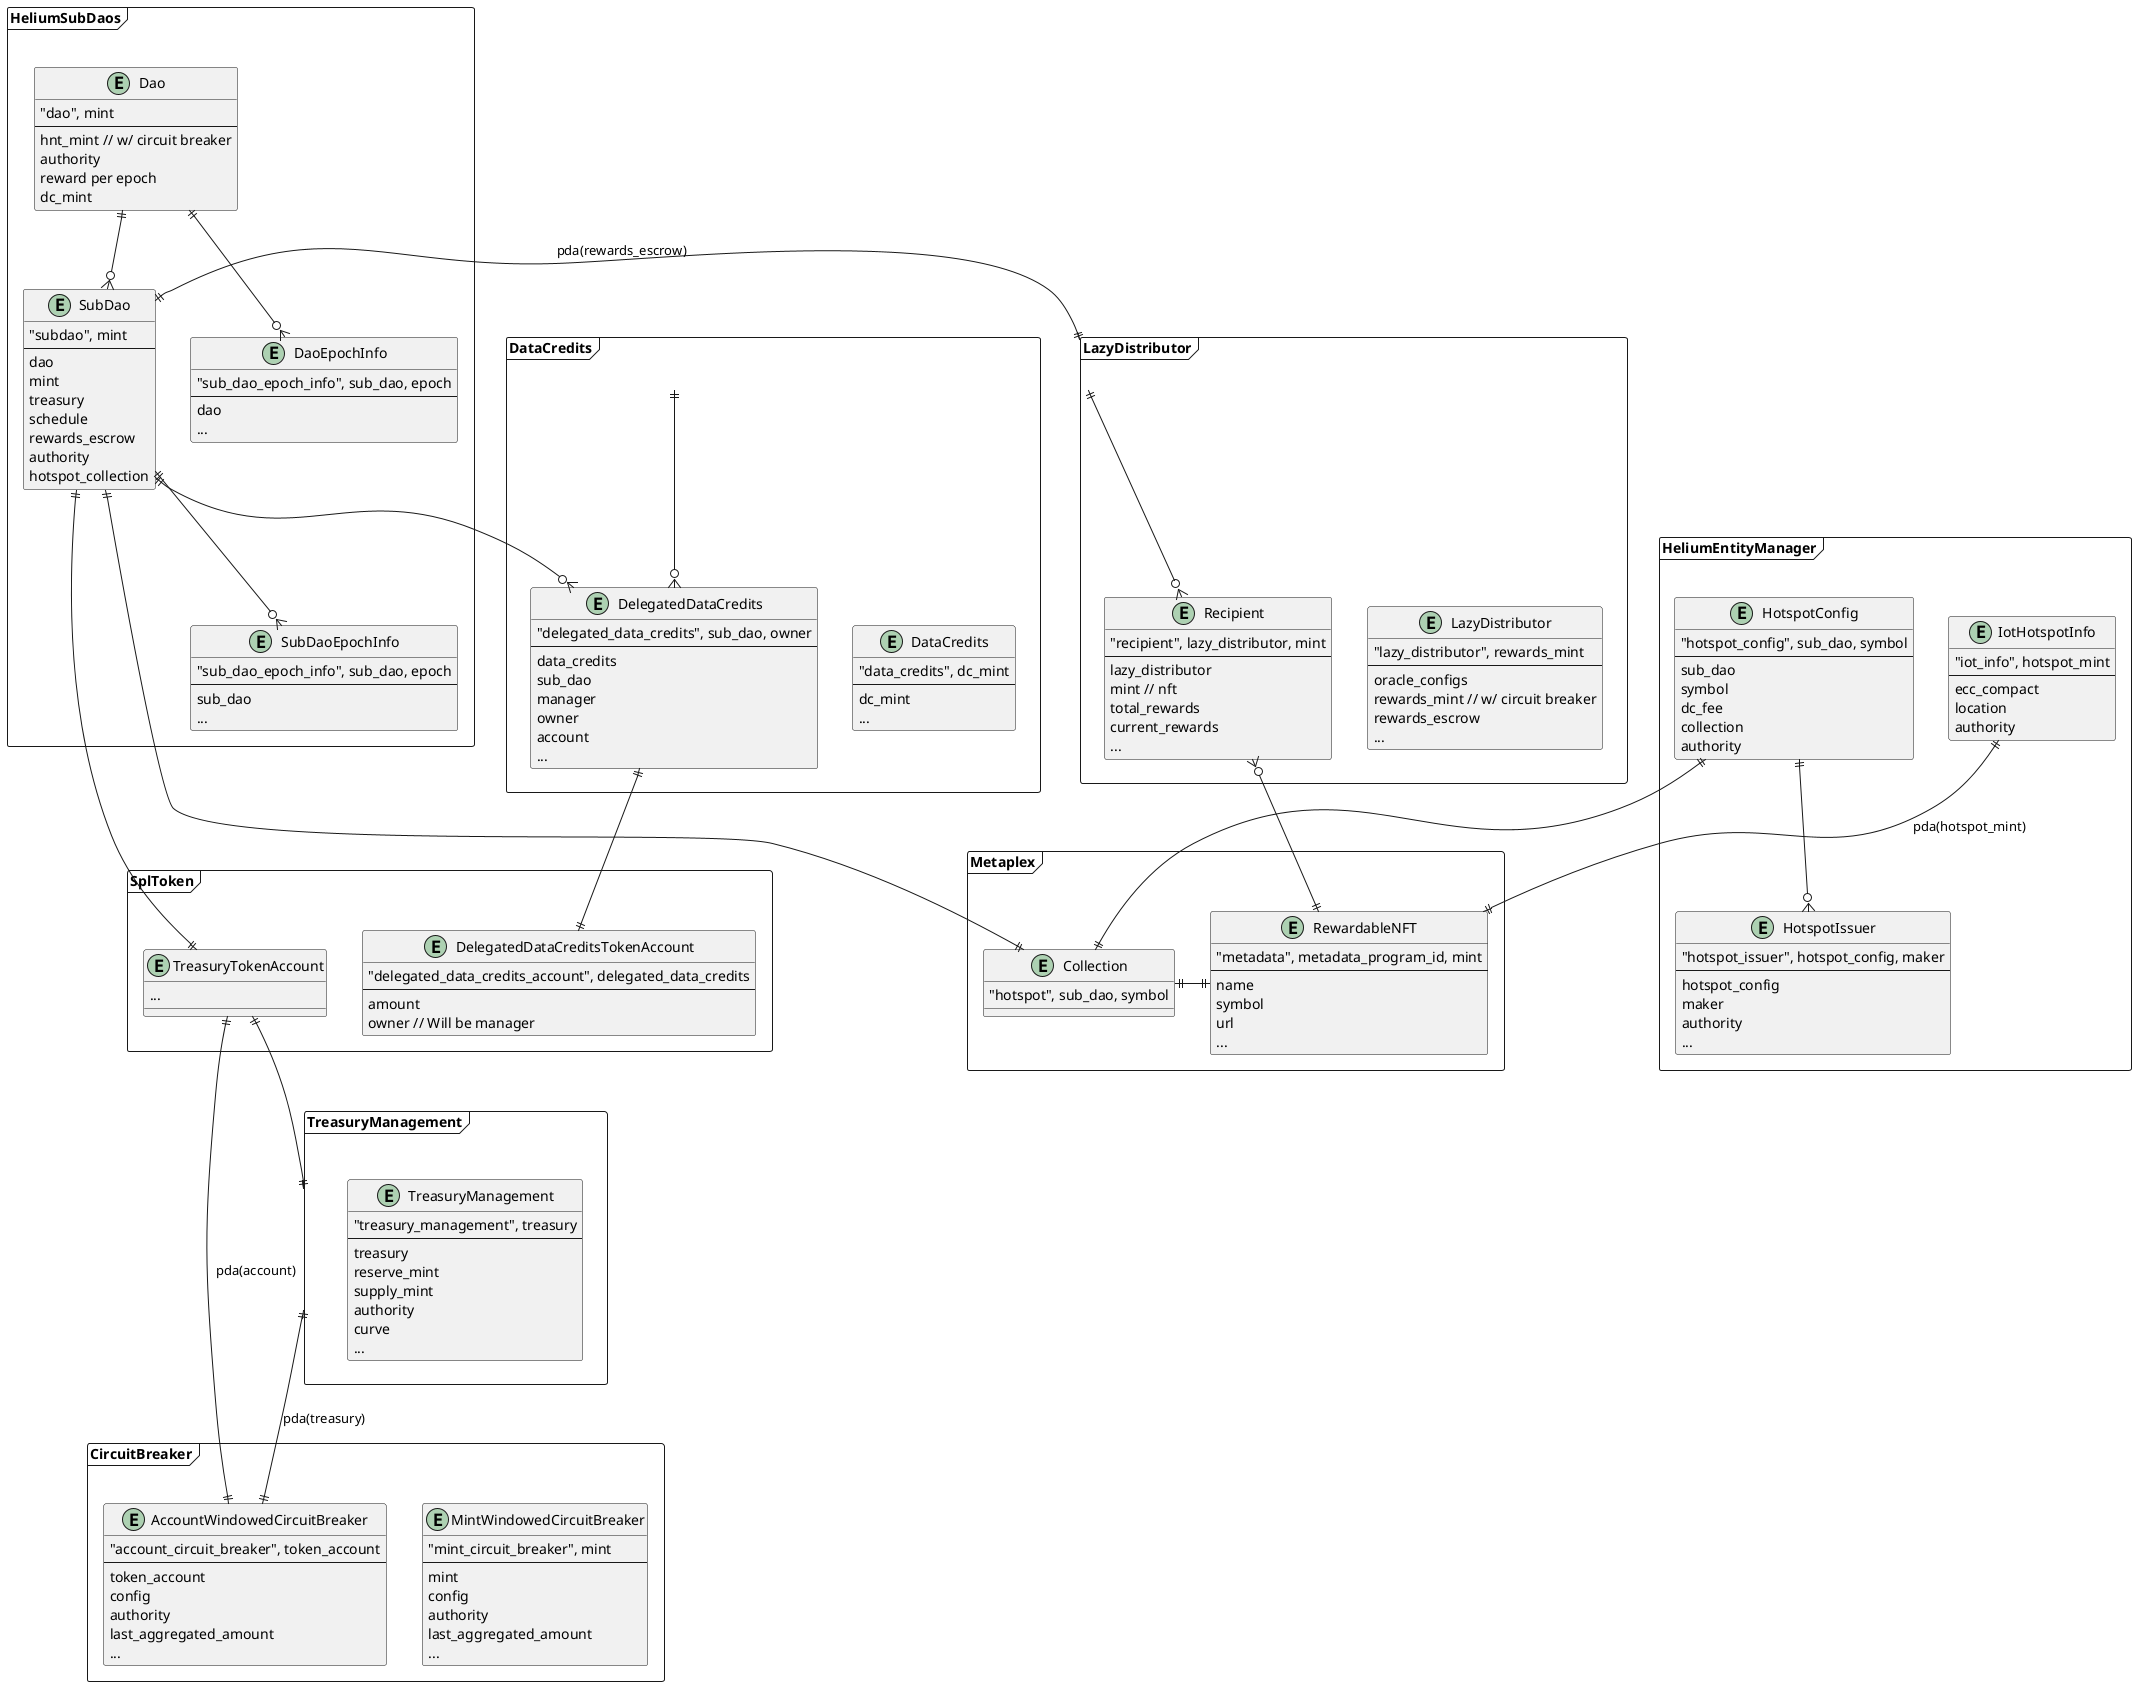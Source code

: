 @startuml

frame HeliumSubDaos {
  entity Dao {
    "dao", mint
    --
    hnt_mint // w/ circuit breaker
    authority
    reward per epoch
    dc_mint
  }

  entity SubDao {
    "subdao", mint
    --
    dao
    mint
    treasury
    schedule
    rewards_escrow
    authority
    hotspot_collection
  }

  entity DaoEpochInfo {
    "sub_dao_epoch_info", sub_dao, epoch
    --
    dao
    ...
  }

  entity SubDaoEpochInfo {
    "sub_dao_epoch_info", sub_dao, epoch
    --
    sub_dao
    ...
  }
}

frame DataCredits {
  entity DataCredits {
    "data_credits", dc_mint
    --
    dc_mint
    ...
  }

  entity DelegatedDataCredits {
    "delegated_data_credits", sub_dao, owner
    --
    data_credits
    sub_dao
    manager
    owner
    account
    ...
  }
}

frame SplToken {
  entity DelegatedDataCreditsTokenAccount {
    "delegated_data_credits_account", delegated_data_credits
    --
    amount
    owner // Will be manager
  }

  entity TreasuryTokenAccount {
    ...
  }
}

frame CircuitBreaker {
  entity MintWindowedCircuitBreaker {
    "mint_circuit_breaker", mint
    --
    mint
    config
    authority
    last_aggregated_amount
    ...
  }

  entity AccountWindowedCircuitBreaker {
    "account_circuit_breaker", token_account
    --
    token_account
    config
    authority
    last_aggregated_amount
    ...
  }
}

frame HeliumEntityManager {
  entity HotspotConfig {
    "hotspot_config", sub_dao, symbol
    --
    sub_dao
    symbol
    dc_fee
    collection
    authority
  }

  entity HotspotIssuer {
    "hotspot_issuer", hotspot_config, maker
    --
    hotspot_config
    maker
    authority
    ...
  }

  entity IotHotspotInfo {
    "iot_info", hotspot_mint
    --
    ecc_compact
    location
    authority
  }
}

frame LazyDistributor {
  entity LazyDistributor {
    "lazy_distributor", rewards_mint
    --
    oracle_configs
    rewards_mint // w/ circuit breaker
    rewards_escrow
    ...
  }

  entity Recipient {
    "recipient", lazy_distributor, mint
    ---
    lazy_distributor
    mint // nft
    total_rewards
    current_rewards
    ...
  }
}

frame Metaplex {
  entity Collection {
    "hotspot", sub_dao, symbol
  }

  entity RewardableNFT {
    "metadata", metadata_program_id, mint
    --
    name
    symbol
    url
    ...
  }
}

frame TreasuryManagement {
  entity TreasuryManagement {
    "treasury_management", treasury
    --
    treasury
    reserve_mint
    supply_mint
    authority
    curve
    ...
  }
}


DataCredits  ||--o{ DelegatedDataCredits
DelegatedDataCredits ||--|| DelegatedDataCreditsTokenAccount

SubDao ||--o{ DelegatedDataCredits

SubDao ||--|| TreasuryTokenAccount
TreasuryTokenAccount ||--|| TreasuryManagement

TreasuryTokenAccount ||--|| AccountWindowedCircuitBreaker : pda(account)

SubDao ||-|| LazyDistributor : pda(rewards_escrow)

SubDao ||-|| Collection

TreasuryManagement ||--|| AccountWindowedCircuitBreaker : pda(treasury)


Dao ||--o{ SubDao
Dao ||--o{ DaoEpochInfo 
SubDao ||--o{ SubDaoEpochInfo

HotspotConfig ||--o{ HotspotIssuer
HotspotConfig ||--|| Collection

LazyDistributor ||--o{ Recipient

Recipient }o--|| RewardableNFT

RewardableNFT ||-|| Collection

IotHotspotInfo ||-|| RewardableNFT : pda(hotspot_mint)

@enduml